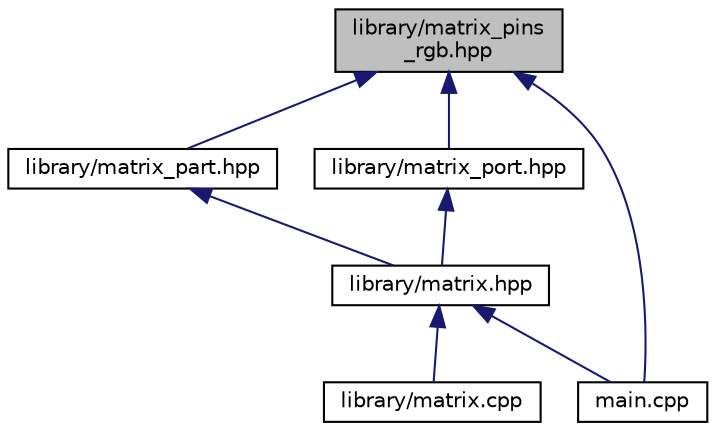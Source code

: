 digraph "library/matrix_pins_rgb.hpp"
{
  edge [fontname="Helvetica",fontsize="10",labelfontname="Helvetica",labelfontsize="10"];
  node [fontname="Helvetica",fontsize="10",shape=record];
  Node2 [label="library/matrix_pins\l_rgb.hpp",height=0.2,width=0.4,color="black", fillcolor="grey75", style="filled", fontcolor="black"];
  Node2 -> Node3 [dir="back",color="midnightblue",fontsize="10",style="solid",fontname="Helvetica"];
  Node3 [label="library/matrix_part.hpp",height=0.2,width=0.4,color="black", fillcolor="white", style="filled",URL="$matrix__part_8hpp.html",tooltip="Writes pixel data to the matrix. "];
  Node3 -> Node4 [dir="back",color="midnightblue",fontsize="10",style="solid",fontname="Helvetica"];
  Node4 [label="library/matrix.hpp",height=0.2,width=0.4,color="black", fillcolor="white", style="filled",URL="$matrix_8hpp.html",tooltip="Inherits graphics_drawer. Manages the matrix. "];
  Node4 -> Node5 [dir="back",color="midnightblue",fontsize="10",style="solid",fontname="Helvetica"];
  Node5 [label="library/matrix.cpp",height=0.2,width=0.4,color="black", fillcolor="white", style="filled",URL="$matrix_8cpp.html"];
  Node4 -> Node6 [dir="back",color="midnightblue",fontsize="10",style="solid",fontname="Helvetica"];
  Node6 [label="main.cpp",height=0.2,width=0.4,color="black", fillcolor="white", style="filled",URL="$main_8cpp.html"];
  Node2 -> Node7 [dir="back",color="midnightblue",fontsize="10",style="solid",fontname="Helvetica"];
  Node7 [label="library/matrix_port.hpp",height=0.2,width=0.4,color="black", fillcolor="white", style="filled",URL="$matrix__port_8hpp.html",tooltip="Contains all of the ports from the arduino that connect to the rgb matrix. "];
  Node7 -> Node4 [dir="back",color="midnightblue",fontsize="10",style="solid",fontname="Helvetica"];
  Node2 -> Node6 [dir="back",color="midnightblue",fontsize="10",style="solid",fontname="Helvetica"];
}
